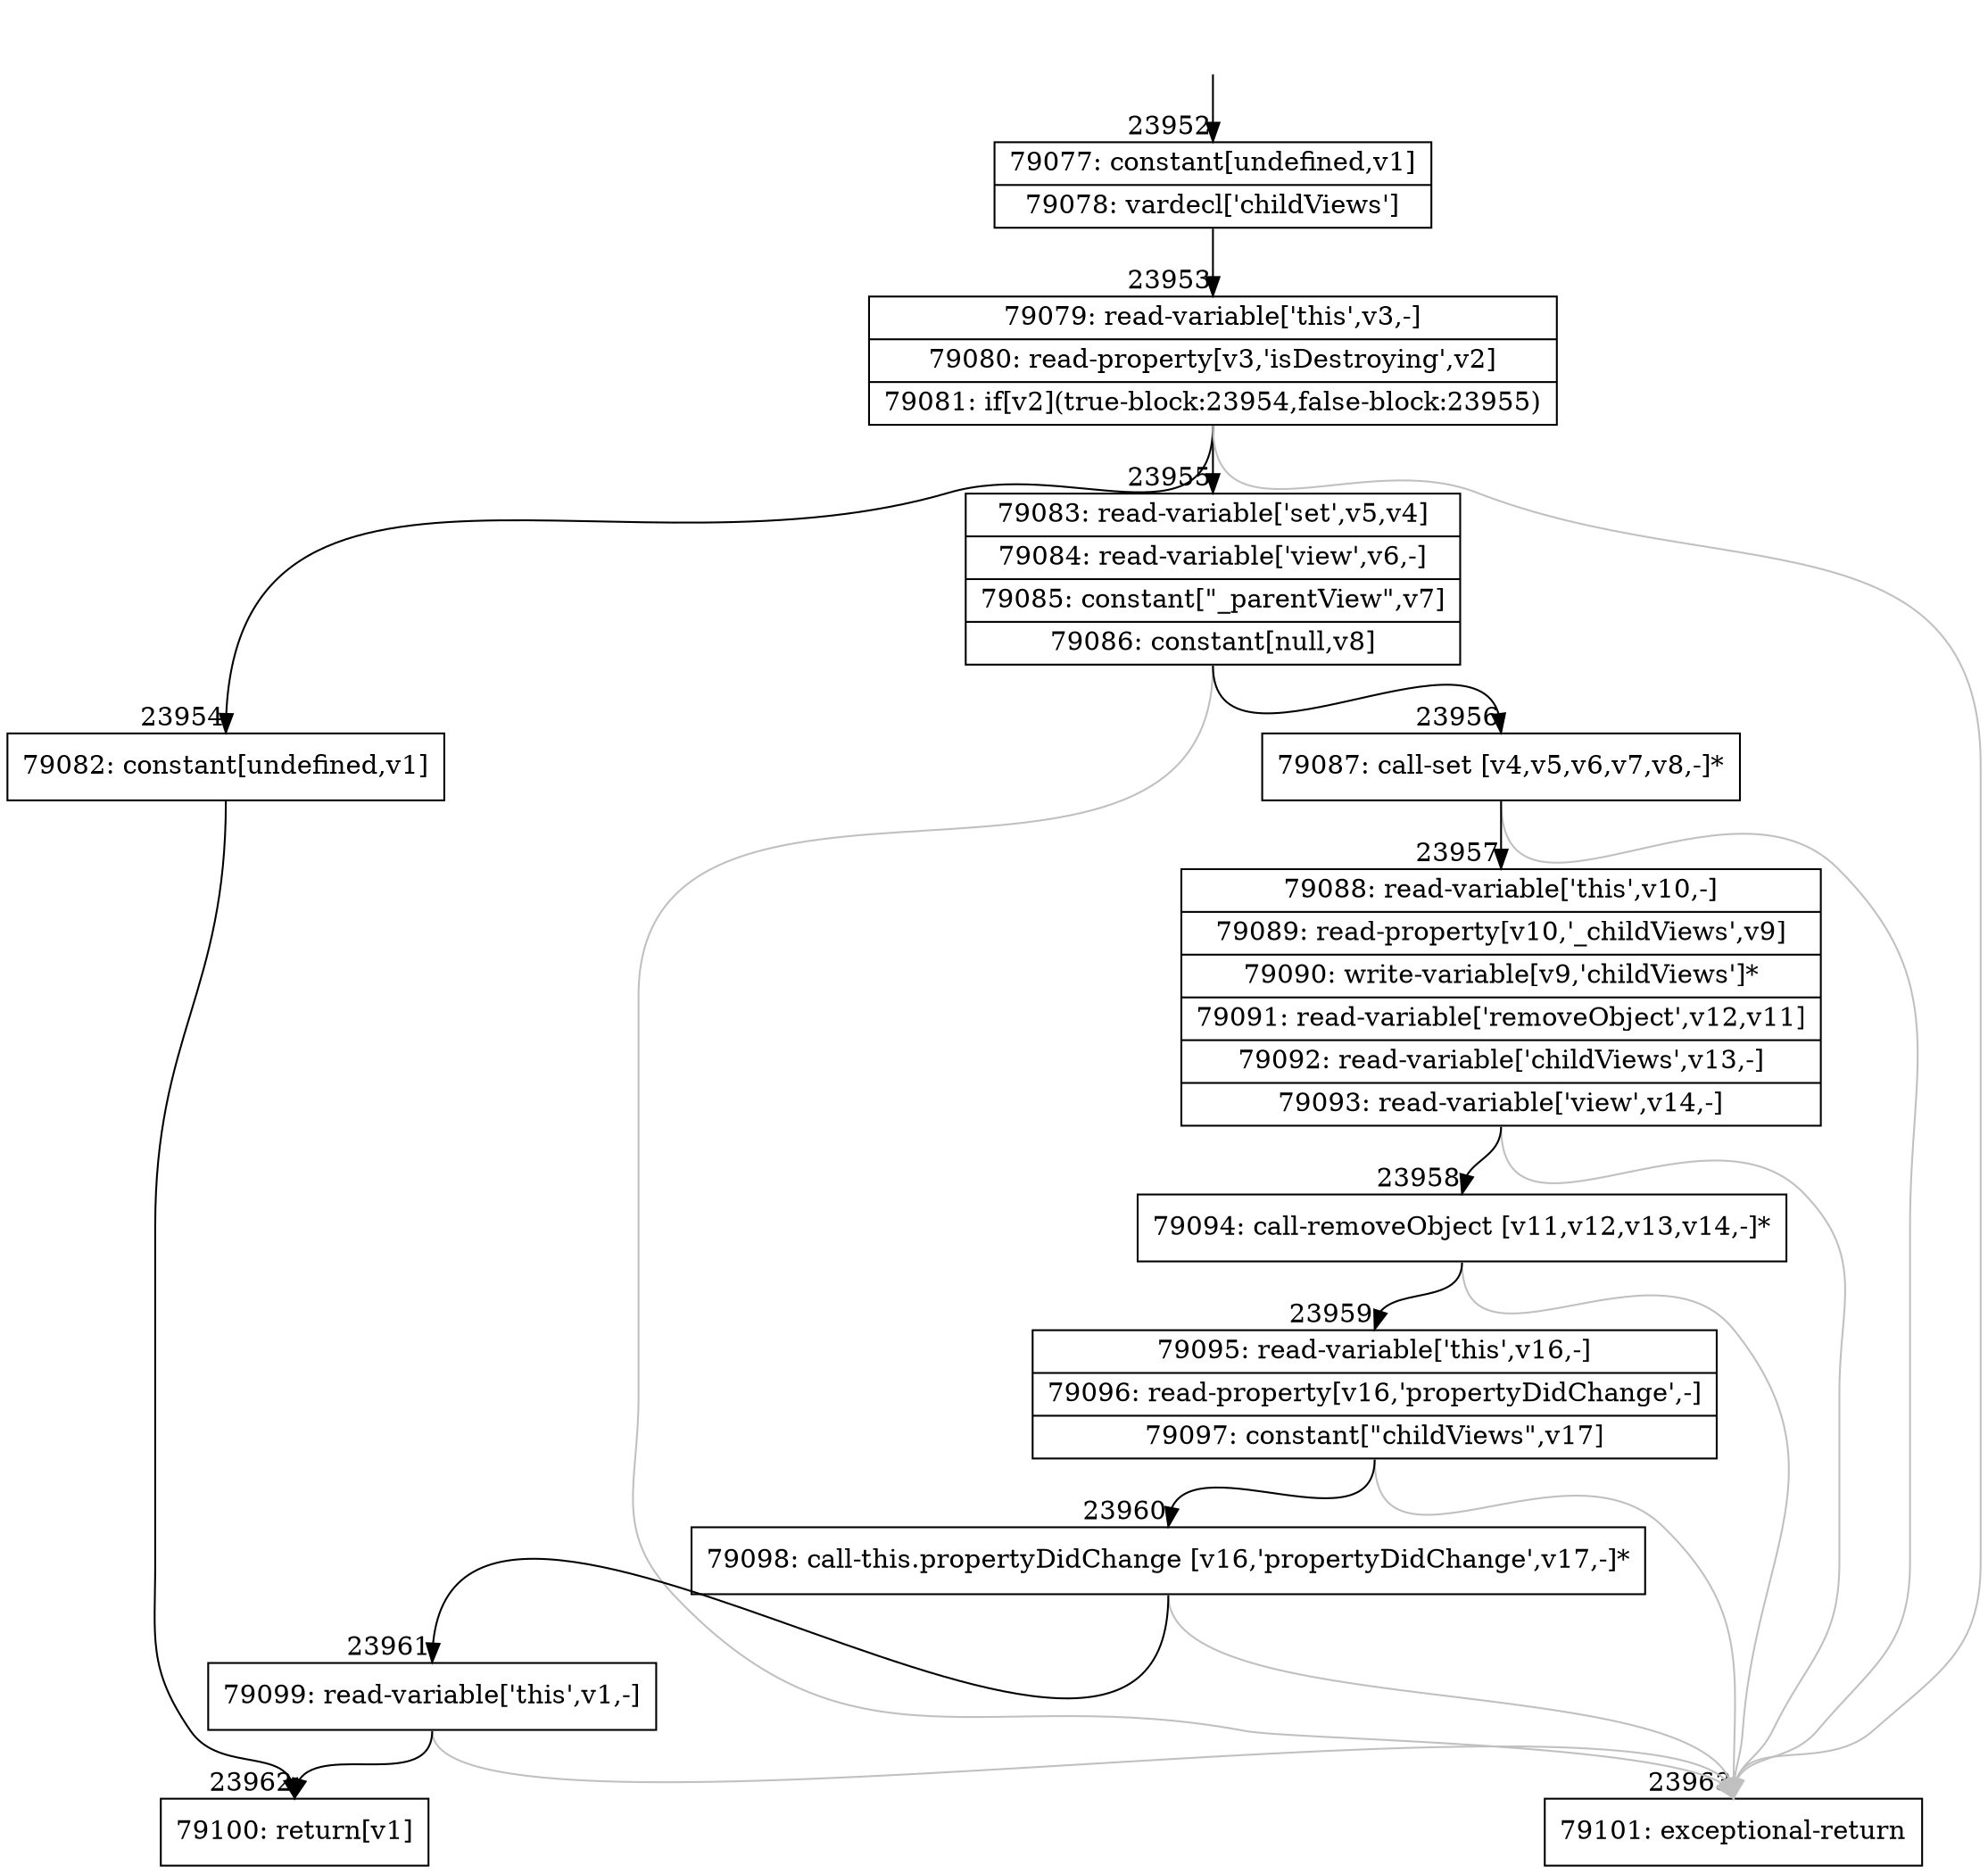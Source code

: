 digraph {
rankdir="TD"
BB_entry2096[shape=none,label=""];
BB_entry2096 -> BB23952 [tailport=s, headport=n, headlabel="    23952"]
BB23952 [shape=record label="{79077: constant[undefined,v1]|79078: vardecl['childViews']}" ] 
BB23952 -> BB23953 [tailport=s, headport=n, headlabel="      23953"]
BB23953 [shape=record label="{79079: read-variable['this',v3,-]|79080: read-property[v3,'isDestroying',v2]|79081: if[v2](true-block:23954,false-block:23955)}" ] 
BB23953 -> BB23954 [tailport=s, headport=n, headlabel="      23954"]
BB23953 -> BB23955 [tailport=s, headport=n, headlabel="      23955"]
BB23953 -> BB23963 [tailport=s, headport=n, color=gray, headlabel="      23963"]
BB23954 [shape=record label="{79082: constant[undefined,v1]}" ] 
BB23954 -> BB23962 [tailport=s, headport=n, headlabel="      23962"]
BB23955 [shape=record label="{79083: read-variable['set',v5,v4]|79084: read-variable['view',v6,-]|79085: constant[\"_parentView\",v7]|79086: constant[null,v8]}" ] 
BB23955 -> BB23956 [tailport=s, headport=n, headlabel="      23956"]
BB23955 -> BB23963 [tailport=s, headport=n, color=gray]
BB23956 [shape=record label="{79087: call-set [v4,v5,v6,v7,v8,-]*}" ] 
BB23956 -> BB23957 [tailport=s, headport=n, headlabel="      23957"]
BB23956 -> BB23963 [tailport=s, headport=n, color=gray]
BB23957 [shape=record label="{79088: read-variable['this',v10,-]|79089: read-property[v10,'_childViews',v9]|79090: write-variable[v9,'childViews']*|79091: read-variable['removeObject',v12,v11]|79092: read-variable['childViews',v13,-]|79093: read-variable['view',v14,-]}" ] 
BB23957 -> BB23958 [tailport=s, headport=n, headlabel="      23958"]
BB23957 -> BB23963 [tailport=s, headport=n, color=gray]
BB23958 [shape=record label="{79094: call-removeObject [v11,v12,v13,v14,-]*}" ] 
BB23958 -> BB23959 [tailport=s, headport=n, headlabel="      23959"]
BB23958 -> BB23963 [tailport=s, headport=n, color=gray]
BB23959 [shape=record label="{79095: read-variable['this',v16,-]|79096: read-property[v16,'propertyDidChange',-]|79097: constant[\"childViews\",v17]}" ] 
BB23959 -> BB23960 [tailport=s, headport=n, headlabel="      23960"]
BB23959 -> BB23963 [tailport=s, headport=n, color=gray]
BB23960 [shape=record label="{79098: call-this.propertyDidChange [v16,'propertyDidChange',v17,-]*}" ] 
BB23960 -> BB23961 [tailport=s, headport=n, headlabel="      23961"]
BB23960 -> BB23963 [tailport=s, headport=n, color=gray]
BB23961 [shape=record label="{79099: read-variable['this',v1,-]}" ] 
BB23961 -> BB23962 [tailport=s, headport=n]
BB23961 -> BB23963 [tailport=s, headport=n, color=gray]
BB23962 [shape=record label="{79100: return[v1]}" ] 
BB23963 [shape=record label="{79101: exceptional-return}" ] 
//#$~ 45425
}
